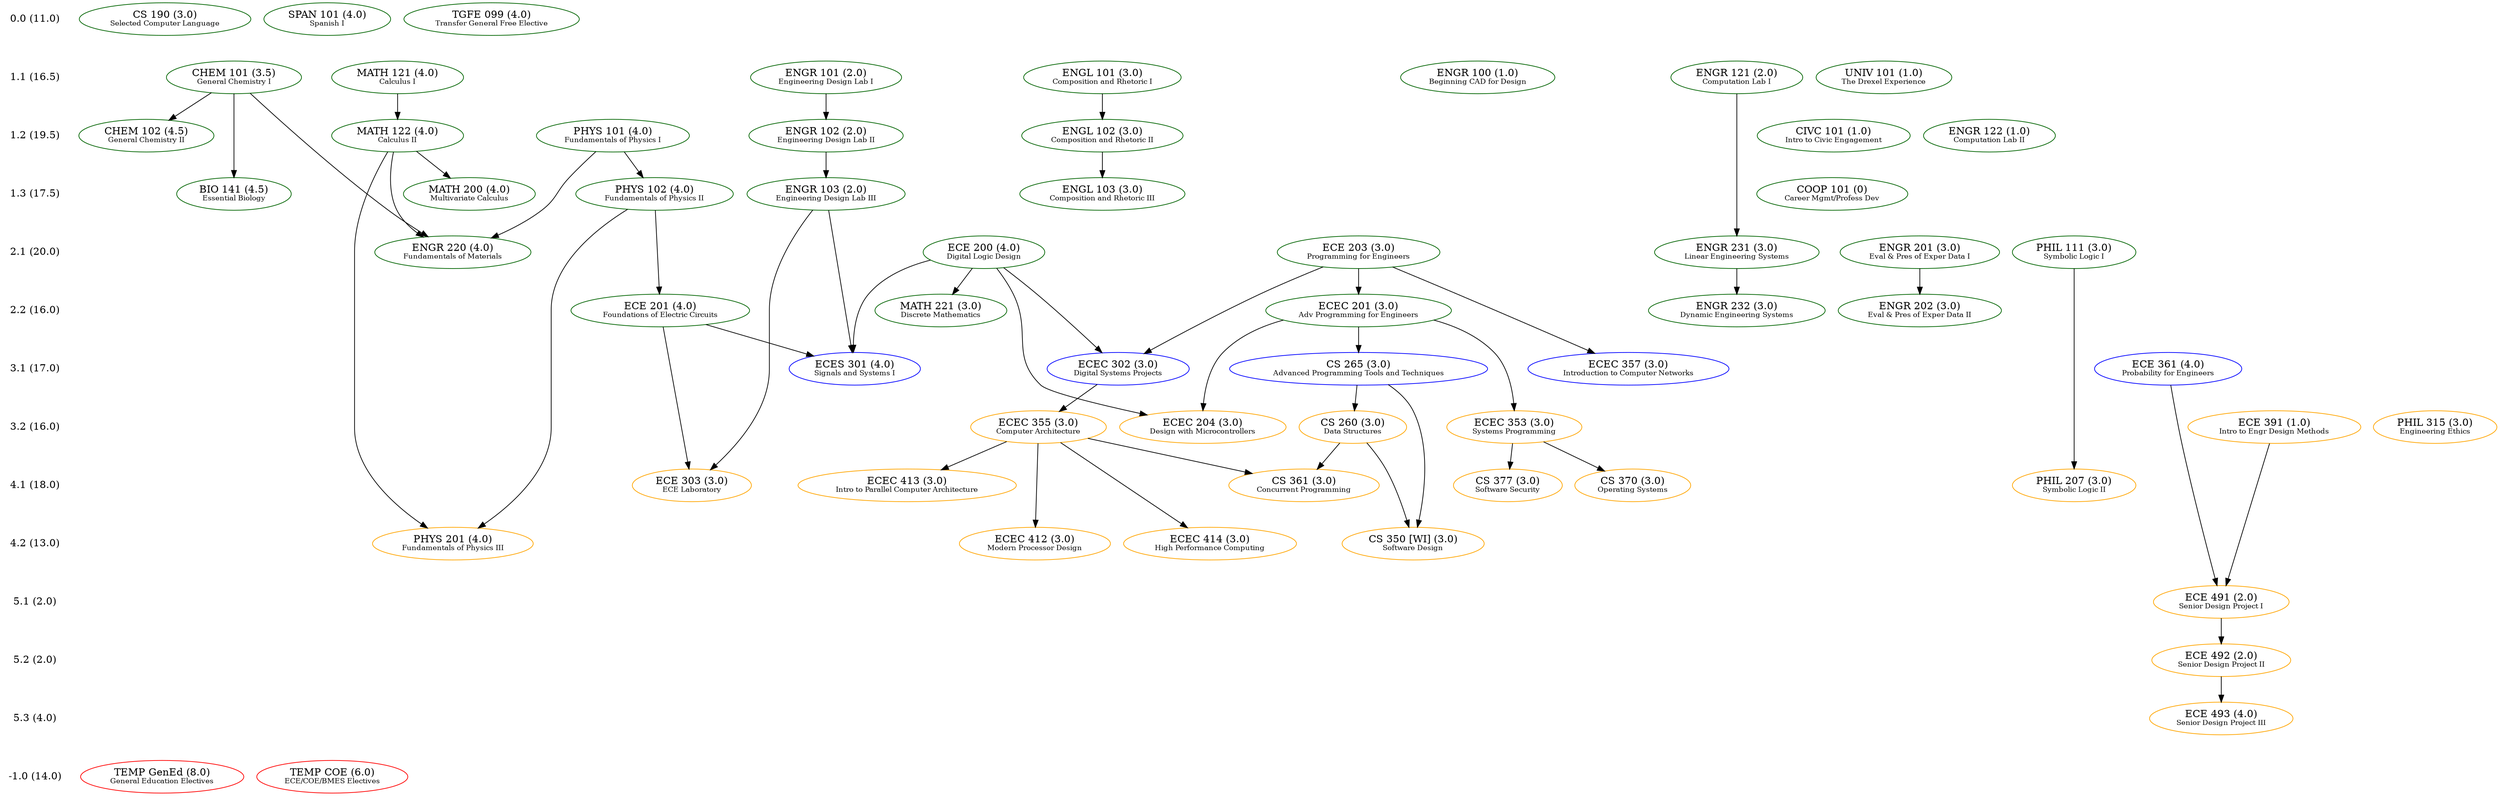 digraph Classes {
	newrank=true
	0.0 [label="0.0 (11.0)" shape=plaintext]
	"CS 190" [label=<CS 190 (3.0)<BR /><FONT POINT-SIZE="10">Selected Computer Language</FONT>> color=darkgreen]
	"SPAN 101" [label=<SPAN 101 (4.0)<BR /><FONT POINT-SIZE="10">Spanish I</FONT>> color=darkgreen]
	"TGFE 099" [label=<TGFE 099 (4.0)<BR /><FONT POINT-SIZE="10">Transfer General Free Elective</FONT>> color=darkgreen]
	1.1 [label="1.1 (16.5)" shape=plaintext]
	0.0 -> 1.1 [style=invis]
	"CHEM 101" [label=<CHEM 101 (3.5)<BR /><FONT POINT-SIZE="10">General Chemistry I</FONT>> color=darkgreen]
	"ENGL 101" [label=<ENGL 101 (3.0)<BR /><FONT POINT-SIZE="10">Composition and Rhetoric I</FONT>> color=darkgreen]
	"ENGR 100" [label=<ENGR 100 (1.0)<BR /><FONT POINT-SIZE="10">Beginning CAD for Design</FONT>> color=darkgreen]
	"ENGR 101" [label=<ENGR 101 (2.0)<BR /><FONT POINT-SIZE="10">Engineering Design Lab I</FONT>> color=darkgreen]
	"ENGR 121" [label=<ENGR 121 (2.0)<BR /><FONT POINT-SIZE="10">Computation Lab I</FONT>> color=darkgreen]
	"MATH 121" [label=<MATH 121 (4.0)<BR /><FONT POINT-SIZE="10">Calculus I</FONT>> color=darkgreen]
	"UNIV 101" [label=<UNIV 101 (1.0)<BR /><FONT POINT-SIZE="10">The Drexel Experience</FONT>> color=darkgreen]
	1.2 [label="1.2 (19.5)" shape=plaintext]
	1.1 -> 1.2 [style=invis]
	"CHEM 102" [label=<CHEM 102 (4.5)<BR /><FONT POINT-SIZE="10">General Chemistry II</FONT>> color=darkgreen]
	"CHEM 101" -> "CHEM 102"
	"CIVC 101" [label=<CIVC 101 (1.0)<BR /><FONT POINT-SIZE="10">Intro to Civic Engagement</FONT>> color=darkgreen]
	"ENGL 102" [label=<ENGL 102 (3.0)<BR /><FONT POINT-SIZE="10">Composition and Rhetoric II</FONT>> color=darkgreen]
	"ENGL 101" -> "ENGL 102"
	"ENGR 102" [label=<ENGR 102 (2.0)<BR /><FONT POINT-SIZE="10">Engineering Design Lab II</FONT>> color=darkgreen]
	"ENGR 101" -> "ENGR 102"
	"ENGR 122" [label=<ENGR 122 (1.0)<BR /><FONT POINT-SIZE="10">Computation Lab II</FONT>> color=darkgreen]
	"MATH 122" [label=<MATH 122 (4.0)<BR /><FONT POINT-SIZE="10">Calculus II</FONT>> color=darkgreen]
	"MATH 121" -> "MATH 122"
	"PHYS 101" [label=<PHYS 101 (4.0)<BR /><FONT POINT-SIZE="10">Fundamentals of Physics I</FONT>> color=darkgreen]
	1.3 [label="1.3 (17.5)" shape=plaintext]
	1.2 -> 1.3 [style=invis]
	"BIO 141" [label=<BIO 141 (4.5)<BR /><FONT POINT-SIZE="10">Essential Biology</FONT>> color=darkgreen]
	"CHEM 101" -> "BIO 141"
	"COOP 101" [label=<COOP 101 (0)<BR /><FONT POINT-SIZE="10">Career Mgmt/Profess Dev</FONT>> color=darkgreen]
	"ENGL 103" [label=<ENGL 103 (3.0)<BR /><FONT POINT-SIZE="10">Composition and Rhetoric III</FONT>> color=darkgreen]
	"ENGL 102" -> "ENGL 103"
	"ENGR 103" [label=<ENGR 103 (2.0)<BR /><FONT POINT-SIZE="10">Engineering Design Lab III</FONT>> color=darkgreen]
	"ENGR 102" -> "ENGR 103"
	"MATH 200" [label=<MATH 200 (4.0)<BR /><FONT POINT-SIZE="10">Multivariate Calculus</FONT>> color=darkgreen]
	"MATH 122" -> "MATH 200"
	"PHYS 102" [label=<PHYS 102 (4.0)<BR /><FONT POINT-SIZE="10">Fundamentals of Physics II</FONT>> color=darkgreen]
	"PHYS 101" -> "PHYS 102"
	2.1 [label="2.1 (20.0)" shape=plaintext]
	1.3 -> 2.1 [style=invis]
	"ECE 200" [label=<ECE 200 (4.0)<BR /><FONT POINT-SIZE="10">Digital Logic Design</FONT>> color=darkgreen]
	"ECE 203" [label=<ECE 203 (3.0)<BR /><FONT POINT-SIZE="10">Programming for Engineers</FONT>> color=darkgreen]
	"ENGR 201" [label=<ENGR 201 (3.0)<BR /><FONT POINT-SIZE="10">Eval &amp; Pres of Exper Data I</FONT>> color=darkgreen]
	"ENGR 220" [label=<ENGR 220 (4.0)<BR /><FONT POINT-SIZE="10">Fundamentals of Materials</FONT>> color=darkgreen]
	"CHEM 101" -> "ENGR 220"
	"MATH 122" -> "ENGR 220"
	"PHYS 101" -> "ENGR 220"
	"ENGR 231" [label=<ENGR 231 (3.0)<BR /><FONT POINT-SIZE="10">Linear Engineering Systems</FONT>> color=darkgreen]
	"ENGR 121" -> "ENGR 231"
	"PHIL 111" [label=<PHIL 111 (3.0)<BR /><FONT POINT-SIZE="10">Symbolic Logic I</FONT>> color=darkgreen]
	2.2 [label="2.2 (16.0)" shape=plaintext]
	2.1 -> 2.2 [style=invis]
	"ECE 201" [label=<ECE 201 (4.0)<BR /><FONT POINT-SIZE="10">Foundations of Electric Circuits</FONT>> color=darkgreen]
	"PHYS 102" -> "ECE 201"
	"ECEC 201" [label=<ECEC 201 (3.0)<BR /><FONT POINT-SIZE="10">Adv Programming for Engineers</FONT>> color=darkgreen]
	"ECE 203" -> "ECEC 201"
	"ENGR 202" [label=<ENGR 202 (3.0)<BR /><FONT POINT-SIZE="10">	Eval &amp; Pres of Exper Data II</FONT>> color=darkgreen]
	"ENGR 201" -> "ENGR 202"
	"ENGR 232" [label=<ENGR 232 (3.0)<BR /><FONT POINT-SIZE="10">Dynamic Engineering Systems</FONT>> color=darkgreen]
	"ENGR 231" -> "ENGR 232"
	"MATH 221" [label=<MATH 221 (3.0)<BR /><FONT POINT-SIZE="10">Discrete Mathematics</FONT>> color=darkgreen]
	"ECE 200" -> "MATH 221"
	3.1 [label="3.1 (17.0)" shape=plaintext]
	2.2 -> 3.1 [style=invis]
	"CS 265" [label=<CS 265 (3.0)<BR /><FONT POINT-SIZE="10">Advanced Programming Tools and Techniques</FONT>> color=blue]
	"ECEC 201" -> "CS 265"
	"ECE 361" [label=<ECE 361 (4.0)<BR /><FONT POINT-SIZE="10">Probability for Engineers</FONT>> color=blue]
	"ECEC 302" [label=<ECEC 302 (3.0)<BR /><FONT POINT-SIZE="10">Digital Systems Projects</FONT>> color=blue]
	"ECE 203" -> "ECEC 302"
	"ECE 200" -> "ECEC 302"
	"ECEC 357" [label=<ECEC 357 (3.0)<BR /><FONT POINT-SIZE="10">Introduction to Computer Networks</FONT>> color=blue]
	"ECE 203" -> "ECEC 357"
	"ECES 301" [label=<ECES 301 (4.0)<BR /><FONT POINT-SIZE="10">Signals and Systems I</FONT>> color=blue]
	"ECE 200" -> "ECES 301"
	"ECE 201" -> "ECES 301"
	"ENGR 103" -> "ECES 301"
	3.2 [label="3.2 (16.0)" shape=plaintext]
	3.1 -> 3.2 [style=invis]
	"CS 260" [label=<CS 260 (3.0)<BR /><FONT POINT-SIZE="10">Data Structures</FONT>> color=orange]
	"CS 265" -> "CS 260"
	"ECE 391" [label=<ECE 391 (1.0)<BR /><FONT POINT-SIZE="10">Intro to Engr Design Methods</FONT>> color=orange]
	"ECEC 204" [label=<ECEC 204 (3.0)<BR /><FONT POINT-SIZE="10">Design with Microcontrollers</FONT>> color=orange]
	"ECE 200" -> "ECEC 204"
	"ECEC 201" -> "ECEC 204"
	"ECEC 353" [label=<ECEC 353 (3.0)<BR /><FONT POINT-SIZE="10">Systems Programming</FONT>> color=orange]
	"ECEC 201" -> "ECEC 353"
	"ECEC 355" [label=<ECEC 355 (3.0)<BR /><FONT POINT-SIZE="10">Computer Architecture</FONT>> color=orange]
	"ECEC 302" -> "ECEC 355"
	"PHIL 315" [label=<PHIL 315 (3.0)<BR /><FONT POINT-SIZE="10">Engineering Ethics</FONT>> color=orange]
	4.1 [label="4.1 (18.0)" shape=plaintext]
	3.2 -> 4.1 [style=invis]
	"CS 361" [label=<CS 361 (3.0)<BR /><FONT POINT-SIZE="10">Concurrent Programming</FONT>> color=orange]
	"CS 260" -> "CS 361"
	"ECEC 355" -> "CS 361"
	"CS 370" [label=<CS 370 (3.0)<BR /><FONT POINT-SIZE="10">Operating Systems</FONT>> color=orange]
	"ECEC 353" -> "CS 370"
	"CS 377" [label=<CS 377 (3.0)<BR /><FONT POINT-SIZE="10">Software Security</FONT>> color=orange]
	"ECEC 353" -> "CS 377"
	"ECE 303" [label=<ECE 303 (3.0)<BR /><FONT POINT-SIZE="10">ECE Laboratory</FONT>> color=orange]
	"ECE 201" -> "ECE 303"
	"ENGR 103" -> "ECE 303"
	"ECEC 413" [label=<ECEC 413 (3.0)<BR /><FONT POINT-SIZE="10">Intro to Parallel Computer Architecture</FONT>> color=orange]
	"ECEC 355" -> "ECEC 413"
	"PHIL 207" [label=<PHIL 207 (3.0)<BR /><FONT POINT-SIZE="10">Symbolic Logic II</FONT>> color=orange]
	"PHIL 111" -> "PHIL 207"
	4.2 [label="4.2 (13.0)" shape=plaintext]
	4.1 -> 4.2 [style=invis]
	"CS 350 [WI]" [label=<CS 350 [WI] (3.0)<BR /><FONT POINT-SIZE="10">Software Design</FONT>> color=orange]
	"CS 260" -> "CS 350 [WI]"
	"CS 265" -> "CS 350 [WI]"
	"ECEC 412" [label=<ECEC 412 (3.0)<BR /><FONT POINT-SIZE="10">Modern Processor Design</FONT>> color=orange]
	"ECEC 355" -> "ECEC 412"
	"ECEC 414" [label=<ECEC 414 (3.0)<BR /><FONT POINT-SIZE="10">High Performance Computing</FONT>> color=orange]
	"ECEC 355" -> "ECEC 414"
	"PHYS 201" [label=<PHYS 201 (4.0)<BR /><FONT POINT-SIZE="10">Fundamentals of Physics III</FONT>> color=orange]
	"PHYS 102" -> "PHYS 201"
	"MATH 122" -> "PHYS 201"
	5.1 [label="5.1 (2.0)" shape=plaintext]
	4.2 -> 5.1 [style=invis]
	"ECE 491" [label=<ECE 491 (2.0)<BR /><FONT POINT-SIZE="10">Senior Design Project I</FONT>> color=orange]
	"ECE 391" -> "ECE 491"
	"ECE 361" -> "ECE 491"
	5.2 [label="5.2 (2.0)" shape=plaintext]
	5.1 -> 5.2 [style=invis]
	"ECE 492" [label=<ECE 492 (2.0)<BR /><FONT POINT-SIZE="10">Senior Design Project II</FONT>> color=orange]
	"ECE 491" -> "ECE 492"
	5.3 [label="5.3 (4.0)" shape=plaintext]
	5.2 -> 5.3 [style=invis]
	"ECE 493" [label=<ECE 493 (4.0)<BR /><FONT POINT-SIZE="10">Senior Design Project III</FONT>> color=orange]
	"ECE 492" -> "ECE 493"
	-1.0 [label="-1.0 (14.0)" shape=plaintext]
	5.3 -> -1.0 [style=invis]
	"TEMP GenEd" [label=<TEMP GenEd (8.0)<BR /><FONT POINT-SIZE="10">General Education Electives</FONT>> color=red]
	"TEMP COE" [label=<TEMP COE (6.0)<BR /><FONT POINT-SIZE="10">ECE/COE/BMES Electives</FONT>> color=red]
	{rank=same; "0.0" "CS 190" "SPAN 101" "TGFE 099"}
	{rank=same; "1.1" "CHEM 101" "ENGL 101" "ENGR 100" "ENGR 101" "ENGR 121" "MATH 121" "UNIV 101"}
	{rank=same; "1.2" "CHEM 102" "CIVC 101" "ENGL 102" "ENGR 102" "ENGR 122" "MATH 122" "PHYS 101"}
	{rank=same; "1.3" "BIO 141" "COOP 101" "ENGL 103" "ENGR 103" "MATH 200" "PHYS 102"}
	{rank=same; "2.1" "ECE 200" "ECE 203" "ENGR 201" "ENGR 220" "ENGR 231" "PHIL 111"}
	{rank=same; "2.2" "ECE 201" "ECEC 201" "ENGR 202" "ENGR 232" "MATH 221"}
	{rank=same; "3.1" "CS 265" "ECE 361" "ECEC 302" "ECEC 357" "ECES 301"}
	{rank=same; "3.2" "CS 260" "ECE 391" "ECEC 204" "ECEC 353" "ECEC 355" "PHIL 315"}
	{rank=same; "4.1" "CS 361" "CS 370" "CS 377" "ECE 303" "ECEC 413" "PHIL 207"}
	{rank=same; "4.2" "CS 350 [WI]" "ECEC 412" "ECEC 414" "PHYS 201"}
	{rank=same; "5.1" "ECE 491"}
	{rank=same; "5.2" "ECE 492"}
	{rank=same; "5.3" "ECE 493"}
	{rank=same; "-1.0" "TEMP GenEd" "TEMP COE"}
}
